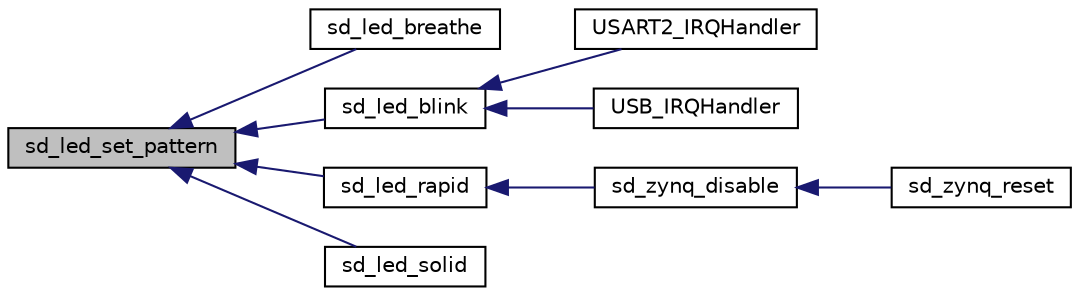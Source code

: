 digraph "sd_led_set_pattern"
{
  edge [fontname="Helvetica",fontsize="10",labelfontname="Helvetica",labelfontsize="10"];
  node [fontname="Helvetica",fontsize="10",shape=record];
  rankdir="LR";
  Node10 [label="sd_led_set_pattern",height=0.2,width=0.4,color="black", fillcolor="grey75", style="filled", fontcolor="black"];
  Node10 -> Node11 [dir="back",color="midnightblue",fontsize="10",style="solid",fontname="Helvetica"];
  Node11 [label="sd_led_breathe",height=0.2,width=0.4,color="black", fillcolor="white", style="filled",URL="$group___s_d___l_e_d___pattern___functions.html#ga743f3686e524d035a3ed677d4de93869",tooltip="LED Breathe Set the LED to breathe. "];
  Node10 -> Node12 [dir="back",color="midnightblue",fontsize="10",style="solid",fontname="Helvetica"];
  Node12 [label="sd_led_blink",height=0.2,width=0.4,color="black", fillcolor="white", style="filled",URL="$group___s_d___l_e_d___pattern___functions.html#gad84b42b641e89723047588e46dcec709",tooltip="LED blink Set a short non-repeating blink on a single LED. "];
  Node12 -> Node13 [dir="back",color="midnightblue",fontsize="10",style="solid",fontname="Helvetica"];
  Node13 [label="USART2_IRQHandler",height=0.2,width=0.4,color="black", fillcolor="white", style="filled",URL="$group___s_d___interrupt___functions.html#ga0ca6fd0e6f77921dd1123539857ba0a8",tooltip="USART 2 Interrupt Handler This function handles USART2 global interrupt / USART2 wake-up interrupt th..."];
  Node12 -> Node14 [dir="back",color="midnightblue",fontsize="10",style="solid",fontname="Helvetica"];
  Node14 [label="USB_IRQHandler",height=0.2,width=0.4,color="black", fillcolor="white", style="filled",URL="$group___s_d___interrupt___functions.html#ga0fbd54f7ff4b48c5b9a900421adf3702",tooltip="USB Interrupt Handler This function handles USB global interrupt / USB wake-up interrupt through EXTI..."];
  Node10 -> Node15 [dir="back",color="midnightblue",fontsize="10",style="solid",fontname="Helvetica"];
  Node15 [label="sd_led_rapid",height=0.2,width=0.4,color="black", fillcolor="white", style="filled",URL="$group___s_d___l_e_d___pattern___functions.html#gaee88ed175473585caa9ae05d5b66f993",tooltip="LED rapid blinking Set an LED to a continuous rapid blinking. "];
  Node15 -> Node16 [dir="back",color="midnightblue",fontsize="10",style="solid",fontname="Helvetica"];
  Node16 [label="sd_zynq_disable",height=0.2,width=0.4,color="black", fillcolor="white", style="filled",URL="$group___s_d___platform___function___declarations.html#gaaaa432cbbf3382d321107a38a56b9bef",tooltip="Disable Zynq Power Disable the Zynq power rails by setting the enable pin low. "];
  Node16 -> Node17 [dir="back",color="midnightblue",fontsize="10",style="solid",fontname="Helvetica"];
  Node17 [label="sd_zynq_reset",height=0.2,width=0.4,color="black", fillcolor="white", style="filled",URL="$group___s_d___platform___boot___config.html#ga65b13e7293170788758e4f8cd8512326",tooltip="Zynq Reset Reset the Zynq APU. "];
  Node10 -> Node18 [dir="back",color="midnightblue",fontsize="10",style="solid",fontname="Helvetica"];
  Node18 [label="sd_led_solid",height=0.2,width=0.4,color="black", fillcolor="white", style="filled",URL="$group___s_d___l_e_d___pattern___functions.html#gac9aad35d0bb89acc8f47b9be781059c8",tooltip="LED solid on Set an LED to an continuous on state. "];
}
